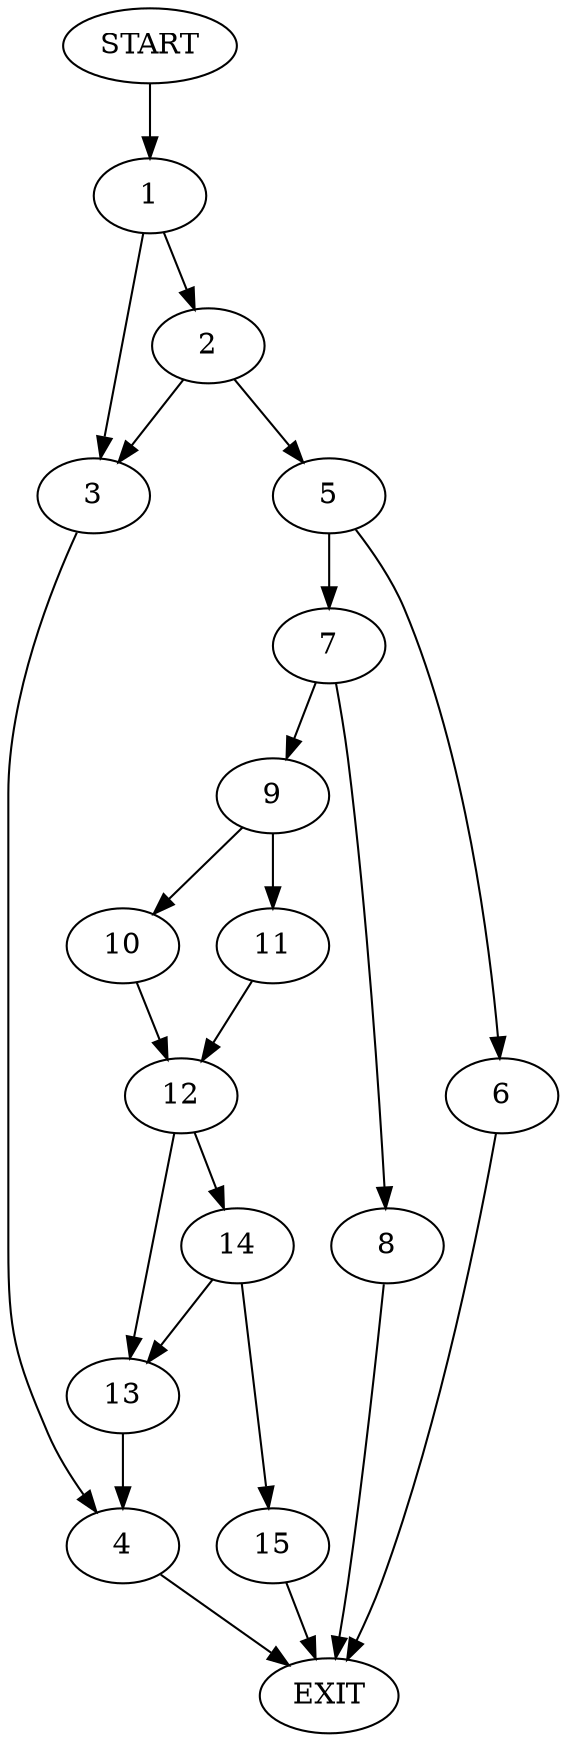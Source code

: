 digraph {
0 [label="START"]
16 [label="EXIT"]
0 -> 1
1 -> 2
1 -> 3
3 -> 4
2 -> 3
2 -> 5
5 -> 6
5 -> 7
4 -> 16
6 -> 16
7 -> 8
7 -> 9
8 -> 16
9 -> 10
9 -> 11
11 -> 12
10 -> 12
12 -> 13
12 -> 14
13 -> 4
14 -> 13
14 -> 15
15 -> 16
}
